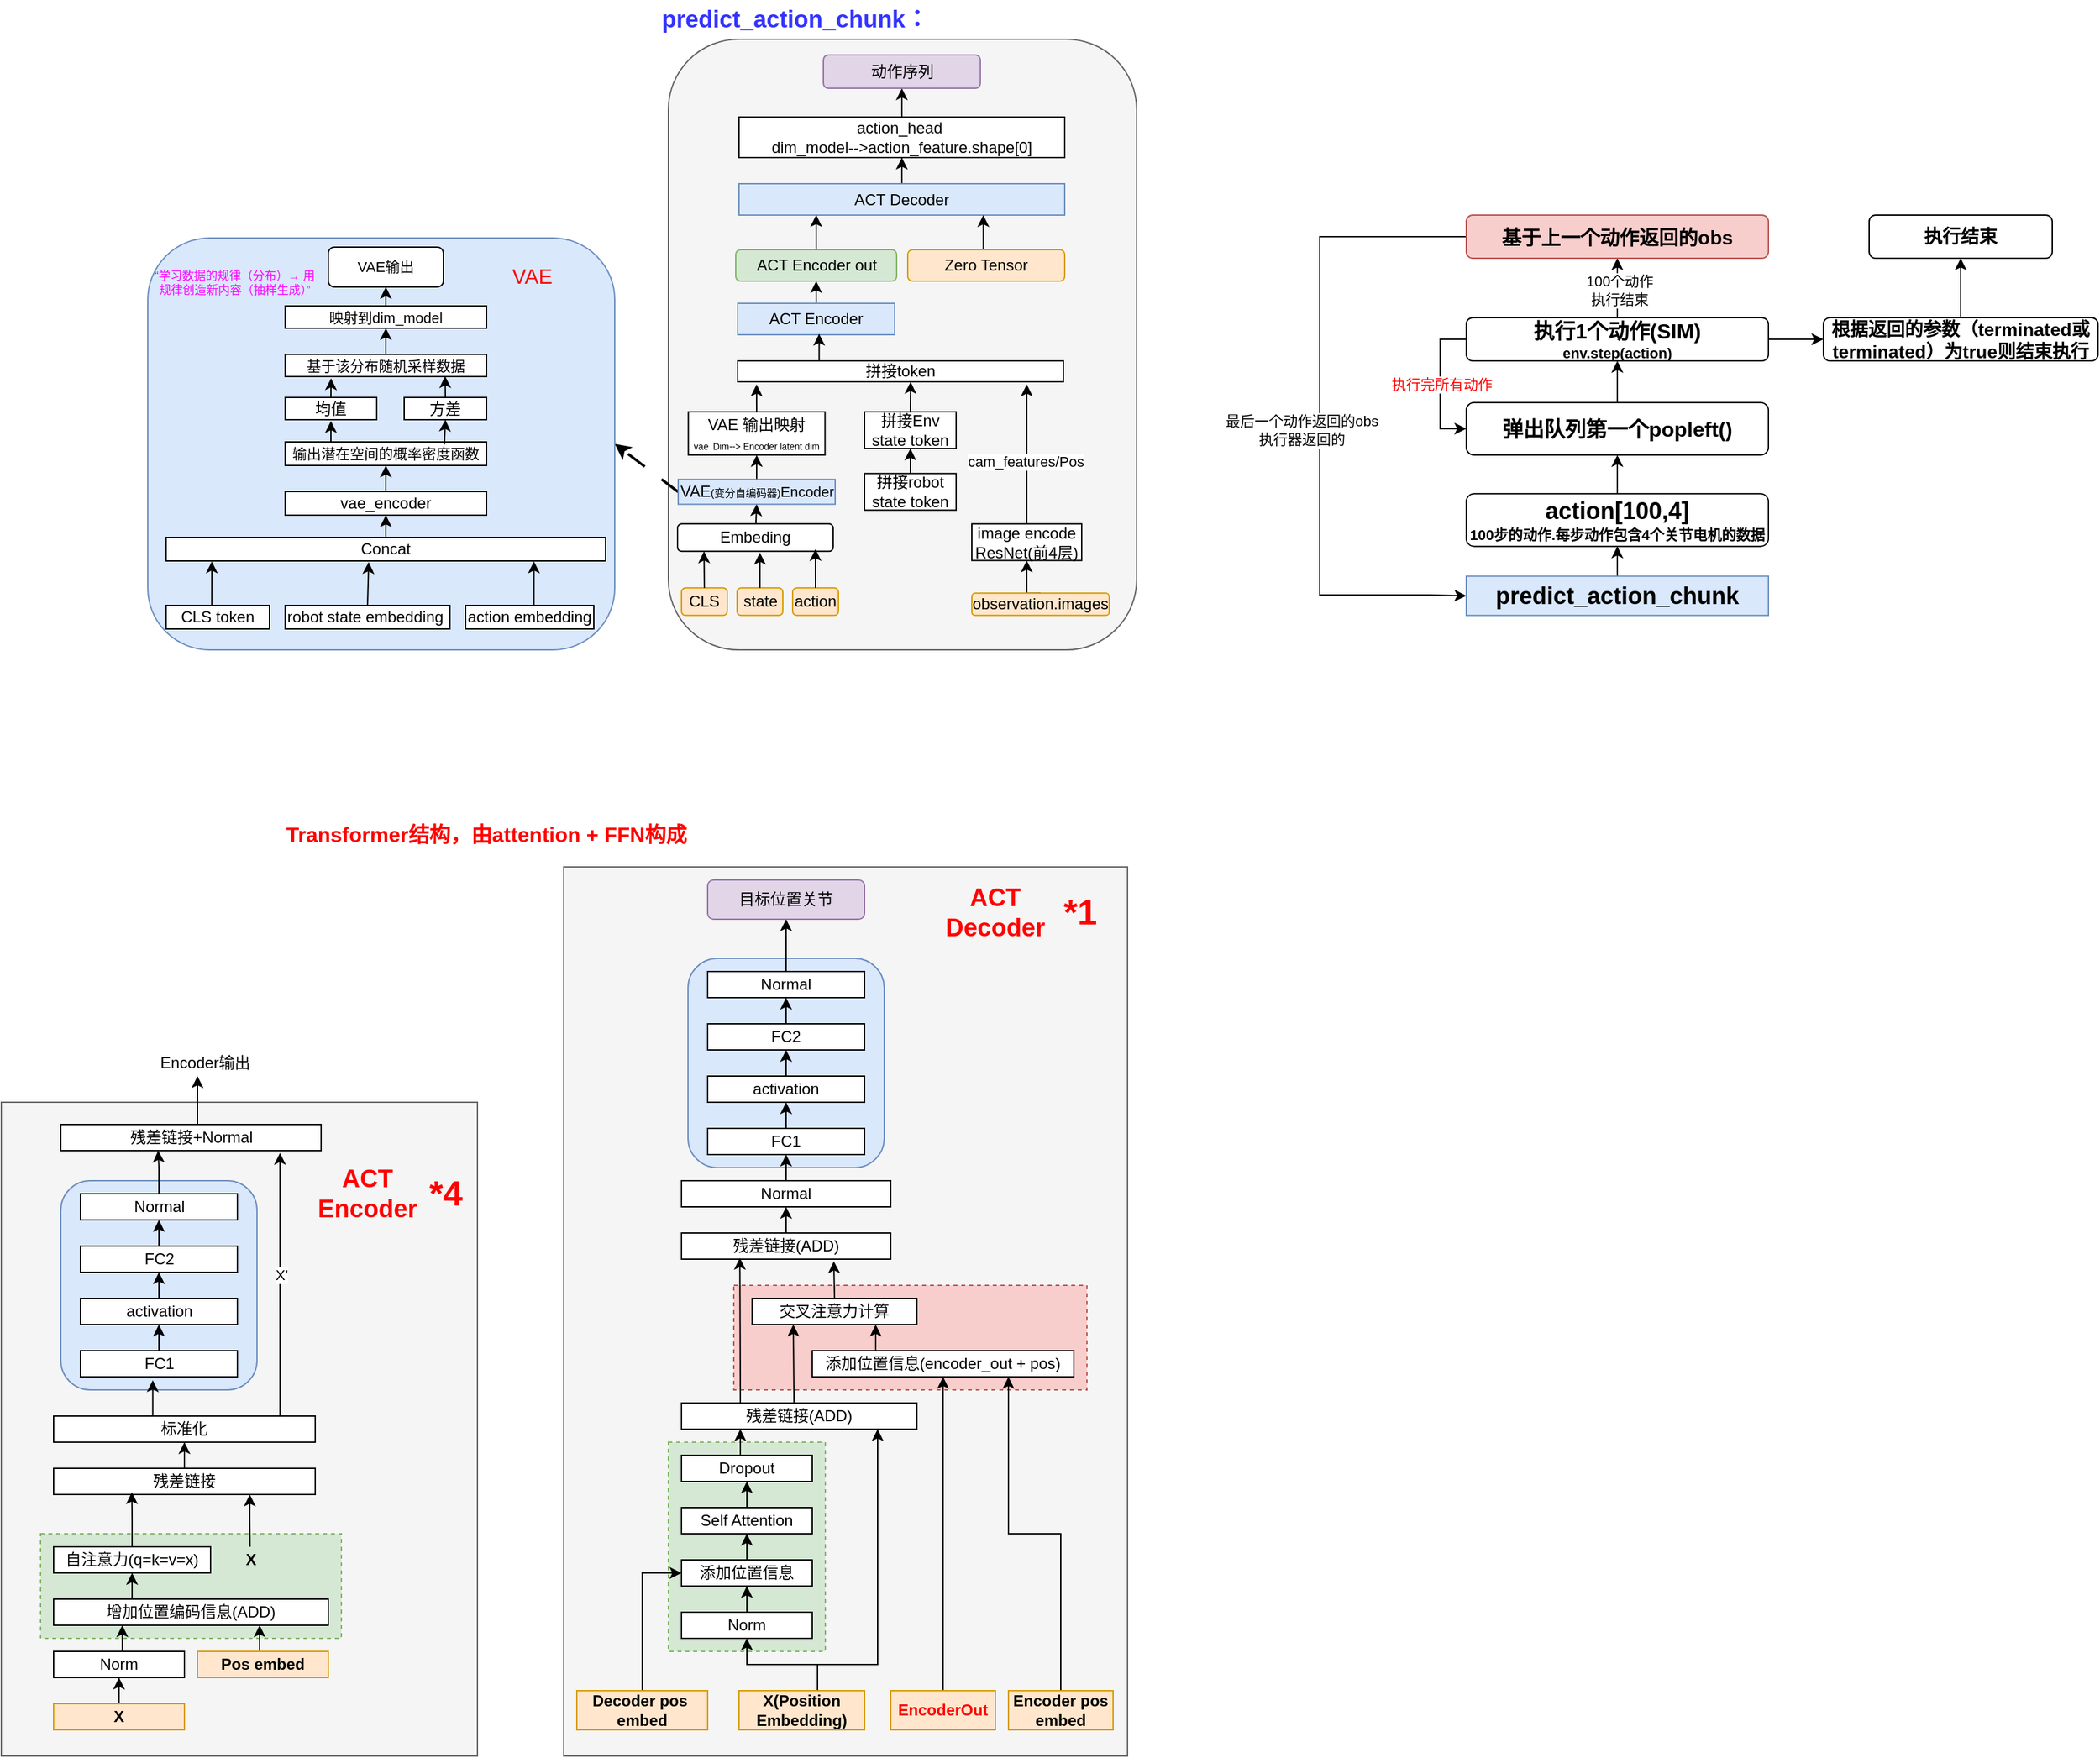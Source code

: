 <mxfile version="28.0.7">
  <diagram name="第 1 页" id="CiCFkFMjwpyb_jTsHgdo">
    <mxGraphModel dx="1129" dy="2882" grid="1" gridSize="7" guides="1" tooltips="1" connect="1" arrows="1" fold="1" page="1" pageScale="1" pageWidth="827" pageHeight="1169" math="0" shadow="0">
      <root>
        <mxCell id="0" />
        <mxCell id="1" parent="0" />
        <mxCell id="mipGeH8_65KmCLkXggT9-27" value="" style="rounded=1;whiteSpace=wrap;html=1;fillColor=#f5f5f5;strokeColor=#666666;fontColor=#333333;" vertex="1" parent="1">
          <mxGeometry x="580" y="-1713" width="358" height="467" as="geometry" />
        </mxCell>
        <mxCell id="XuMk4djl-JNo7iD4VEXT-98" value="" style="rounded=0;whiteSpace=wrap;html=1;fillColor=#f5f5f5;fontColor=#333333;strokeColor=#666666;" parent="1" vertex="1">
          <mxGeometry x="70" y="-900" width="364" height="500" as="geometry" />
        </mxCell>
        <mxCell id="XuMk4djl-JNo7iD4VEXT-99" value="" style="rounded=0;whiteSpace=wrap;html=1;dashed=1;fillColor=#d5e8d4;strokeColor=#82b366;" parent="1" vertex="1">
          <mxGeometry x="100" y="-570" width="230" height="80" as="geometry" />
        </mxCell>
        <mxCell id="XuMk4djl-JNo7iD4VEXT-64" value="" style="rounded=0;whiteSpace=wrap;html=1;fillColor=#f5f5f5;fontColor=#333333;strokeColor=#666666;" parent="1" vertex="1">
          <mxGeometry x="500" y="-1080" width="431" height="680" as="geometry" />
        </mxCell>
        <mxCell id="XuMk4djl-JNo7iD4VEXT-60" value="" style="rounded=0;whiteSpace=wrap;html=1;dashed=1;fillColor=#f8cecc;strokeColor=#b85450;" parent="1" vertex="1">
          <mxGeometry x="630" y="-760" width="270" height="80" as="geometry" />
        </mxCell>
        <mxCell id="XuMk4djl-JNo7iD4VEXT-55" value="" style="rounded=0;whiteSpace=wrap;html=1;dashed=1;fillColor=#d5e8d4;strokeColor=#82b366;" parent="1" vertex="1">
          <mxGeometry x="580" y="-640" width="120" height="160" as="geometry" />
        </mxCell>
        <mxCell id="XuMk4djl-JNo7iD4VEXT-48" value="" style="rounded=1;whiteSpace=wrap;html=1;fillColor=#dae8fc;strokeColor=#6c8ebf;" parent="1" vertex="1">
          <mxGeometry x="595" y="-1010" width="150" height="160" as="geometry" />
        </mxCell>
        <mxCell id="XuMk4djl-JNo7iD4VEXT-5" style="edgeStyle=orthogonalEdgeStyle;rounded=0;orthogonalLoop=1;jettySize=auto;html=1;exitX=0.5;exitY=0;exitDx=0;exitDy=0;entryX=0.5;entryY=1;entryDx=0;entryDy=0;" parent="1" source="XuMk4djl-JNo7iD4VEXT-1" target="XuMk4djl-JNo7iD4VEXT-2" edge="1">
          <mxGeometry relative="1" as="geometry" />
        </mxCell>
        <mxCell id="XuMk4djl-JNo7iD4VEXT-13" style="edgeStyle=orthogonalEdgeStyle;rounded=0;orthogonalLoop=1;jettySize=auto;html=1;exitX=0.5;exitY=1;exitDx=0;exitDy=0;startArrow=classic;startFill=1;endArrow=none;endFill=0;entryX=0.5;entryY=0;entryDx=0;entryDy=0;" parent="1" source="XuMk4djl-JNo7iD4VEXT-1" target="XuMk4djl-JNo7iD4VEXT-14" edge="1">
          <mxGeometry relative="1" as="geometry">
            <mxPoint x="640" y="-450" as="targetPoint" />
            <Array as="points">
              <mxPoint x="640" y="-470" />
              <mxPoint x="694" y="-470" />
            </Array>
          </mxGeometry>
        </mxCell>
        <mxCell id="XuMk4djl-JNo7iD4VEXT-1" value="Norm" style="rounded=0;whiteSpace=wrap;html=1;" parent="1" vertex="1">
          <mxGeometry x="590" y="-510" width="100" height="20" as="geometry" />
        </mxCell>
        <mxCell id="XuMk4djl-JNo7iD4VEXT-4" value="" style="edgeStyle=orthogonalEdgeStyle;rounded=0;orthogonalLoop=1;jettySize=auto;html=1;" parent="1" source="XuMk4djl-JNo7iD4VEXT-2" target="XuMk4djl-JNo7iD4VEXT-3" edge="1">
          <mxGeometry relative="1" as="geometry" />
        </mxCell>
        <mxCell id="XuMk4djl-JNo7iD4VEXT-2" value="添加位置信息" style="rounded=0;whiteSpace=wrap;html=1;" parent="1" vertex="1">
          <mxGeometry x="590" y="-550" width="100" height="20" as="geometry" />
        </mxCell>
        <mxCell id="XuMk4djl-JNo7iD4VEXT-9" style="edgeStyle=orthogonalEdgeStyle;rounded=0;orthogonalLoop=1;jettySize=auto;html=1;exitX=0.5;exitY=0;exitDx=0;exitDy=0;entryX=0.5;entryY=1;entryDx=0;entryDy=0;" parent="1" source="XuMk4djl-JNo7iD4VEXT-3" target="XuMk4djl-JNo7iD4VEXT-6" edge="1">
          <mxGeometry relative="1" as="geometry" />
        </mxCell>
        <mxCell id="XuMk4djl-JNo7iD4VEXT-3" value="Self Attention" style="rounded=0;whiteSpace=wrap;html=1;" parent="1" vertex="1">
          <mxGeometry x="590" y="-590" width="100" height="20" as="geometry" />
        </mxCell>
        <mxCell id="XuMk4djl-JNo7iD4VEXT-12" style="edgeStyle=orthogonalEdgeStyle;rounded=0;orthogonalLoop=1;jettySize=auto;html=1;exitX=0.5;exitY=0;exitDx=0;exitDy=0;entryX=0.25;entryY=1;entryDx=0;entryDy=0;" parent="1" source="XuMk4djl-JNo7iD4VEXT-6" target="XuMk4djl-JNo7iD4VEXT-10" edge="1">
          <mxGeometry relative="1" as="geometry" />
        </mxCell>
        <mxCell id="XuMk4djl-JNo7iD4VEXT-6" value="Dropout" style="rounded=0;whiteSpace=wrap;html=1;" parent="1" vertex="1">
          <mxGeometry x="590" y="-630" width="100" height="20" as="geometry" />
        </mxCell>
        <mxCell id="XuMk4djl-JNo7iD4VEXT-10" value="残差链接(ADD)" style="rounded=0;whiteSpace=wrap;html=1;" parent="1" vertex="1">
          <mxGeometry x="590" y="-670" width="180" height="20" as="geometry" />
        </mxCell>
        <mxCell id="XuMk4djl-JNo7iD4VEXT-15" style="edgeStyle=orthogonalEdgeStyle;rounded=0;orthogonalLoop=1;jettySize=auto;html=1;exitX=0.5;exitY=0;exitDx=0;exitDy=0;" parent="1" source="XuMk4djl-JNo7iD4VEXT-14" edge="1">
          <mxGeometry relative="1" as="geometry">
            <mxPoint x="740" y="-650" as="targetPoint" />
            <Array as="points">
              <mxPoint x="694" y="-470" />
              <mxPoint x="740" y="-470" />
            </Array>
          </mxGeometry>
        </mxCell>
        <mxCell id="XuMk4djl-JNo7iD4VEXT-14" value="X(Position Embedding)" style="rounded=0;whiteSpace=wrap;html=1;fillColor=#ffe6cc;strokeColor=#d79b00;fontStyle=1" parent="1" vertex="1">
          <mxGeometry x="634" y="-450" width="96" height="30" as="geometry" />
        </mxCell>
        <mxCell id="XuMk4djl-JNo7iD4VEXT-16" value="交叉注意力计算" style="rounded=0;whiteSpace=wrap;html=1;" parent="1" vertex="1">
          <mxGeometry x="644" y="-750" width="126" height="20" as="geometry" />
        </mxCell>
        <mxCell id="XuMk4djl-JNo7iD4VEXT-56" style="edgeStyle=orthogonalEdgeStyle;rounded=0;orthogonalLoop=1;jettySize=auto;html=1;exitX=0.25;exitY=0;exitDx=0;exitDy=0;entryX=0.75;entryY=1;entryDx=0;entryDy=0;" parent="1" source="XuMk4djl-JNo7iD4VEXT-21" target="XuMk4djl-JNo7iD4VEXT-16" edge="1">
          <mxGeometry relative="1" as="geometry" />
        </mxCell>
        <mxCell id="XuMk4djl-JNo7iD4VEXT-21" value="添加位置信息(encoder_out + pos)" style="rounded=0;whiteSpace=wrap;html=1;" parent="1" vertex="1">
          <mxGeometry x="690" y="-710" width="200" height="20" as="geometry" />
        </mxCell>
        <mxCell id="XuMk4djl-JNo7iD4VEXT-36" value="" style="edgeStyle=none;rounded=0;orthogonalLoop=1;jettySize=auto;html=1;" parent="1" source="XuMk4djl-JNo7iD4VEXT-23" target="XuMk4djl-JNo7iD4VEXT-35" edge="1">
          <mxGeometry relative="1" as="geometry" />
        </mxCell>
        <mxCell id="XuMk4djl-JNo7iD4VEXT-23" value="残差链接(ADD)" style="rounded=0;whiteSpace=wrap;html=1;" parent="1" vertex="1">
          <mxGeometry x="590" y="-800" width="160" height="20" as="geometry" />
        </mxCell>
        <mxCell id="XuMk4djl-JNo7iD4VEXT-26" style="edgeStyle=none;rounded=0;orthogonalLoop=1;jettySize=auto;html=1;exitX=0.478;exitY=-0.028;exitDx=0;exitDy=0;entryX=0.25;entryY=1;entryDx=0;entryDy=0;exitPerimeter=0;" parent="1" source="XuMk4djl-JNo7iD4VEXT-10" target="XuMk4djl-JNo7iD4VEXT-16" edge="1">
          <mxGeometry relative="1" as="geometry" />
        </mxCell>
        <mxCell id="XuMk4djl-JNo7iD4VEXT-28" style="edgeStyle=none;rounded=0;orthogonalLoop=1;jettySize=auto;html=1;exitX=0.25;exitY=0;exitDx=0;exitDy=0;entryX=0.279;entryY=0.95;entryDx=0;entryDy=0;entryPerimeter=0;" parent="1" source="XuMk4djl-JNo7iD4VEXT-10" target="XuMk4djl-JNo7iD4VEXT-23" edge="1">
          <mxGeometry relative="1" as="geometry" />
        </mxCell>
        <mxCell id="XuMk4djl-JNo7iD4VEXT-29" style="edgeStyle=none;rounded=0;orthogonalLoop=1;jettySize=auto;html=1;exitX=0.5;exitY=0;exitDx=0;exitDy=0;entryX=0.728;entryY=1.08;entryDx=0;entryDy=0;entryPerimeter=0;" parent="1" source="XuMk4djl-JNo7iD4VEXT-16" target="XuMk4djl-JNo7iD4VEXT-23" edge="1">
          <mxGeometry relative="1" as="geometry" />
        </mxCell>
        <mxCell id="XuMk4djl-JNo7iD4VEXT-38" value="" style="edgeStyle=none;rounded=0;orthogonalLoop=1;jettySize=auto;html=1;" parent="1" source="XuMk4djl-JNo7iD4VEXT-35" target="XuMk4djl-JNo7iD4VEXT-37" edge="1">
          <mxGeometry relative="1" as="geometry" />
        </mxCell>
        <mxCell id="XuMk4djl-JNo7iD4VEXT-35" value="Normal" style="rounded=0;whiteSpace=wrap;html=1;" parent="1" vertex="1">
          <mxGeometry x="590" y="-840" width="160" height="20" as="geometry" />
        </mxCell>
        <mxCell id="XuMk4djl-JNo7iD4VEXT-40" value="" style="edgeStyle=none;rounded=0;orthogonalLoop=1;jettySize=auto;html=1;" parent="1" source="XuMk4djl-JNo7iD4VEXT-37" target="XuMk4djl-JNo7iD4VEXT-39" edge="1">
          <mxGeometry relative="1" as="geometry" />
        </mxCell>
        <mxCell id="XuMk4djl-JNo7iD4VEXT-37" value="FC1" style="whiteSpace=wrap;html=1;rounded=0;" parent="1" vertex="1">
          <mxGeometry x="610" y="-880" width="120" height="20" as="geometry" />
        </mxCell>
        <mxCell id="XuMk4djl-JNo7iD4VEXT-42" value="" style="edgeStyle=none;rounded=0;orthogonalLoop=1;jettySize=auto;html=1;" parent="1" source="XuMk4djl-JNo7iD4VEXT-39" target="XuMk4djl-JNo7iD4VEXT-41" edge="1">
          <mxGeometry relative="1" as="geometry" />
        </mxCell>
        <mxCell id="XuMk4djl-JNo7iD4VEXT-39" value="activation" style="whiteSpace=wrap;html=1;rounded=0;" parent="1" vertex="1">
          <mxGeometry x="610" y="-920" width="120" height="20" as="geometry" />
        </mxCell>
        <mxCell id="XuMk4djl-JNo7iD4VEXT-45" value="" style="edgeStyle=none;rounded=0;orthogonalLoop=1;jettySize=auto;html=1;" parent="1" source="XuMk4djl-JNo7iD4VEXT-41" target="XuMk4djl-JNo7iD4VEXT-44" edge="1">
          <mxGeometry relative="1" as="geometry" />
        </mxCell>
        <mxCell id="XuMk4djl-JNo7iD4VEXT-41" value="FC2" style="whiteSpace=wrap;html=1;rounded=0;" parent="1" vertex="1">
          <mxGeometry x="610" y="-960" width="120" height="20" as="geometry" />
        </mxCell>
        <mxCell id="XuMk4djl-JNo7iD4VEXT-47" value="" style="edgeStyle=none;rounded=0;orthogonalLoop=1;jettySize=auto;html=1;entryX=0.5;entryY=1;entryDx=0;entryDy=0;" parent="1" source="XuMk4djl-JNo7iD4VEXT-44" target="XuMk4djl-JNo7iD4VEXT-61" edge="1">
          <mxGeometry relative="1" as="geometry">
            <mxPoint x="670" y="-1030" as="targetPoint" />
          </mxGeometry>
        </mxCell>
        <mxCell id="XuMk4djl-JNo7iD4VEXT-44" value="Normal" style="whiteSpace=wrap;html=1;rounded=0;" parent="1" vertex="1">
          <mxGeometry x="610" y="-1000" width="120" height="20" as="geometry" />
        </mxCell>
        <mxCell id="XuMk4djl-JNo7iD4VEXT-51" style="edgeStyle=orthogonalEdgeStyle;rounded=0;orthogonalLoop=1;jettySize=auto;html=1;exitX=0.5;exitY=0;exitDx=0;exitDy=0;entryX=0;entryY=0.5;entryDx=0;entryDy=0;" parent="1" source="XuMk4djl-JNo7iD4VEXT-49" target="XuMk4djl-JNo7iD4VEXT-2" edge="1">
          <mxGeometry relative="1" as="geometry" />
        </mxCell>
        <mxCell id="XuMk4djl-JNo7iD4VEXT-49" value="Decoder pos&amp;nbsp;&lt;div&gt;embed&lt;/div&gt;" style="rounded=0;whiteSpace=wrap;html=1;fillColor=#ffe6cc;strokeColor=#d79b00;fontStyle=1" parent="1" vertex="1">
          <mxGeometry x="510" y="-450" width="100" height="30" as="geometry" />
        </mxCell>
        <mxCell id="XuMk4djl-JNo7iD4VEXT-58" style="edgeStyle=orthogonalEdgeStyle;rounded=0;orthogonalLoop=1;jettySize=auto;html=1;exitX=0.5;exitY=0;exitDx=0;exitDy=0;entryX=0.5;entryY=1;entryDx=0;entryDy=0;" parent="1" source="XuMk4djl-JNo7iD4VEXT-53" target="XuMk4djl-JNo7iD4VEXT-21" edge="1">
          <mxGeometry relative="1" as="geometry" />
        </mxCell>
        <mxCell id="XuMk4djl-JNo7iD4VEXT-53" value="EncoderOut" style="rounded=0;whiteSpace=wrap;html=1;fillColor=#ffe6cc;strokeColor=#d79b00;fontStyle=1;fontColor=#FF0000;" parent="1" vertex="1">
          <mxGeometry x="750" y="-450" width="80" height="30" as="geometry" />
        </mxCell>
        <mxCell id="XuMk4djl-JNo7iD4VEXT-59" style="edgeStyle=orthogonalEdgeStyle;rounded=0;orthogonalLoop=1;jettySize=auto;html=1;exitX=0.5;exitY=0;exitDx=0;exitDy=0;entryX=0.75;entryY=1;entryDx=0;entryDy=0;" parent="1" source="XuMk4djl-JNo7iD4VEXT-57" target="XuMk4djl-JNo7iD4VEXT-21" edge="1">
          <mxGeometry relative="1" as="geometry" />
        </mxCell>
        <mxCell id="XuMk4djl-JNo7iD4VEXT-57" value="Encoder pos embed" style="rounded=0;whiteSpace=wrap;html=1;fillColor=#ffe6cc;strokeColor=#d79b00;fontStyle=1" parent="1" vertex="1">
          <mxGeometry x="840" y="-450" width="80" height="30" as="geometry" />
        </mxCell>
        <mxCell id="XuMk4djl-JNo7iD4VEXT-61" value="目标位置关节" style="rounded=1;whiteSpace=wrap;html=1;fillColor=#e1d5e7;strokeColor=#9673a6;" parent="1" vertex="1">
          <mxGeometry x="610" y="-1070" width="120" height="30" as="geometry" />
        </mxCell>
        <mxCell id="XuMk4djl-JNo7iD4VEXT-62" value="&lt;div&gt;&lt;span&gt;ACT&lt;/span&gt;&lt;br&gt;&lt;/div&gt;Decoder" style="text;strokeColor=none;align=center;fillColor=none;html=1;verticalAlign=middle;whiteSpace=wrap;rounded=0;fontSize=19;fontColor=#FF0000;fontStyle=1" parent="1" vertex="1">
          <mxGeometry x="770" y="-1060" width="120" height="30" as="geometry" />
        </mxCell>
        <mxCell id="XuMk4djl-JNo7iD4VEXT-67" value="" style="edgeStyle=orthogonalEdgeStyle;rounded=0;orthogonalLoop=1;jettySize=auto;html=1;" parent="1" source="XuMk4djl-JNo7iD4VEXT-65" target="XuMk4djl-JNo7iD4VEXT-66" edge="1">
          <mxGeometry relative="1" as="geometry" />
        </mxCell>
        <mxCell id="XuMk4djl-JNo7iD4VEXT-65" value="X" style="rounded=0;whiteSpace=wrap;html=1;fontStyle=1;fillColor=#ffe6cc;strokeColor=#d79b00;" parent="1" vertex="1">
          <mxGeometry x="110" y="-440" width="100" height="20" as="geometry" />
        </mxCell>
        <mxCell id="XuMk4djl-JNo7iD4VEXT-70" style="edgeStyle=orthogonalEdgeStyle;rounded=0;orthogonalLoop=1;jettySize=auto;html=1;exitX=0.5;exitY=0;exitDx=0;exitDy=0;entryX=0.25;entryY=1;entryDx=0;entryDy=0;" parent="1" source="XuMk4djl-JNo7iD4VEXT-66" target="XuMk4djl-JNo7iD4VEXT-68" edge="1">
          <mxGeometry relative="1" as="geometry" />
        </mxCell>
        <mxCell id="XuMk4djl-JNo7iD4VEXT-66" value="Norm" style="rounded=0;whiteSpace=wrap;html=1;" parent="1" vertex="1">
          <mxGeometry x="110" y="-480" width="100" height="20" as="geometry" />
        </mxCell>
        <mxCell id="XuMk4djl-JNo7iD4VEXT-74" style="edgeStyle=orthogonalEdgeStyle;rounded=0;orthogonalLoop=1;jettySize=auto;html=1;exitX=0.25;exitY=0;exitDx=0;exitDy=0;entryX=0.5;entryY=1;entryDx=0;entryDy=0;" parent="1" source="XuMk4djl-JNo7iD4VEXT-68" target="XuMk4djl-JNo7iD4VEXT-73" edge="1">
          <mxGeometry relative="1" as="geometry" />
        </mxCell>
        <mxCell id="XuMk4djl-JNo7iD4VEXT-68" value="增加位置编码信息(ADD)" style="rounded=0;whiteSpace=wrap;html=1;" parent="1" vertex="1">
          <mxGeometry x="110" y="-520" width="210" height="20" as="geometry" />
        </mxCell>
        <mxCell id="XuMk4djl-JNo7iD4VEXT-72" style="edgeStyle=orthogonalEdgeStyle;rounded=0;orthogonalLoop=1;jettySize=auto;html=1;exitX=0.5;exitY=0;exitDx=0;exitDy=0;entryX=0.75;entryY=1;entryDx=0;entryDy=0;" parent="1" source="XuMk4djl-JNo7iD4VEXT-71" target="XuMk4djl-JNo7iD4VEXT-68" edge="1">
          <mxGeometry relative="1" as="geometry" />
        </mxCell>
        <mxCell id="XuMk4djl-JNo7iD4VEXT-71" value="Pos embed" style="rounded=0;whiteSpace=wrap;html=1;fontStyle=1;fillColor=#ffe6cc;strokeColor=#d79b00;" parent="1" vertex="1">
          <mxGeometry x="220" y="-480" width="100" height="20" as="geometry" />
        </mxCell>
        <mxCell id="XuMk4djl-JNo7iD4VEXT-73" value="自注意力(q=k=v=x)" style="rounded=0;whiteSpace=wrap;html=1;" parent="1" vertex="1">
          <mxGeometry x="110" y="-560" width="120" height="20" as="geometry" />
        </mxCell>
        <mxCell id="XuMk4djl-JNo7iD4VEXT-78" style="edgeStyle=orthogonalEdgeStyle;rounded=0;orthogonalLoop=1;jettySize=auto;html=1;exitX=0.75;exitY=1;exitDx=0;exitDy=0;startArrow=classic;startFill=1;endArrow=none;endFill=0;" parent="1" source="XuMk4djl-JNo7iD4VEXT-75" edge="1">
          <mxGeometry relative="1" as="geometry">
            <mxPoint x="260.143" y="-560" as="targetPoint" />
          </mxGeometry>
        </mxCell>
        <mxCell id="XuMk4djl-JNo7iD4VEXT-82" value="" style="edgeStyle=orthogonalEdgeStyle;rounded=0;orthogonalLoop=1;jettySize=auto;html=1;" parent="1" source="XuMk4djl-JNo7iD4VEXT-75" target="XuMk4djl-JNo7iD4VEXT-81" edge="1">
          <mxGeometry relative="1" as="geometry" />
        </mxCell>
        <mxCell id="XuMk4djl-JNo7iD4VEXT-75" value="残差链接" style="rounded=0;whiteSpace=wrap;html=1;" parent="1" vertex="1">
          <mxGeometry x="110" y="-620" width="200" height="20" as="geometry" />
        </mxCell>
        <mxCell id="XuMk4djl-JNo7iD4VEXT-77" style="edgeStyle=orthogonalEdgeStyle;rounded=0;orthogonalLoop=1;jettySize=auto;html=1;exitX=0.5;exitY=0;exitDx=0;exitDy=0;entryX=0.299;entryY=0.914;entryDx=0;entryDy=0;entryPerimeter=0;" parent="1" source="XuMk4djl-JNo7iD4VEXT-73" target="XuMk4djl-JNo7iD4VEXT-75" edge="1">
          <mxGeometry relative="1" as="geometry" />
        </mxCell>
        <mxCell id="XuMk4djl-JNo7iD4VEXT-79" value="X" style="text;strokeColor=none;align=center;fillColor=none;html=1;verticalAlign=middle;whiteSpace=wrap;rounded=0;fontStyle=1" parent="1" vertex="1">
          <mxGeometry x="246" y="-565" width="30" height="30" as="geometry" />
        </mxCell>
        <mxCell id="XuMk4djl-JNo7iD4VEXT-81" value="标准化" style="rounded=0;whiteSpace=wrap;html=1;" parent="1" vertex="1">
          <mxGeometry x="110" y="-660" width="200" height="20" as="geometry" />
        </mxCell>
        <mxCell id="XuMk4djl-JNo7iD4VEXT-83" value="" style="rounded=1;whiteSpace=wrap;html=1;fillColor=#dae8fc;strokeColor=#6c8ebf;" parent="1" vertex="1">
          <mxGeometry x="115.5" y="-840" width="150" height="160" as="geometry" />
        </mxCell>
        <mxCell id="XuMk4djl-JNo7iD4VEXT-89" style="edgeStyle=orthogonalEdgeStyle;rounded=0;orthogonalLoop=1;jettySize=auto;html=1;exitX=0.5;exitY=0;exitDx=0;exitDy=0;entryX=0.5;entryY=1;entryDx=0;entryDy=0;" parent="1" source="XuMk4djl-JNo7iD4VEXT-84" target="XuMk4djl-JNo7iD4VEXT-85" edge="1">
          <mxGeometry relative="1" as="geometry" />
        </mxCell>
        <mxCell id="XuMk4djl-JNo7iD4VEXT-84" value="FC1" style="whiteSpace=wrap;html=1;rounded=0;" parent="1" vertex="1">
          <mxGeometry x="130.5" y="-710" width="120" height="20" as="geometry" />
        </mxCell>
        <mxCell id="XuMk4djl-JNo7iD4VEXT-90" style="edgeStyle=orthogonalEdgeStyle;rounded=0;orthogonalLoop=1;jettySize=auto;html=1;exitX=0.5;exitY=0;exitDx=0;exitDy=0;entryX=0.5;entryY=1;entryDx=0;entryDy=0;" parent="1" source="XuMk4djl-JNo7iD4VEXT-85" target="XuMk4djl-JNo7iD4VEXT-86" edge="1">
          <mxGeometry relative="1" as="geometry" />
        </mxCell>
        <mxCell id="XuMk4djl-JNo7iD4VEXT-85" value="activation" style="whiteSpace=wrap;html=1;rounded=0;" parent="1" vertex="1">
          <mxGeometry x="130.5" y="-750" width="120" height="20" as="geometry" />
        </mxCell>
        <mxCell id="XuMk4djl-JNo7iD4VEXT-91" style="edgeStyle=orthogonalEdgeStyle;rounded=0;orthogonalLoop=1;jettySize=auto;html=1;exitX=0.5;exitY=0;exitDx=0;exitDy=0;entryX=0.5;entryY=1;entryDx=0;entryDy=0;" parent="1" source="XuMk4djl-JNo7iD4VEXT-86" target="XuMk4djl-JNo7iD4VEXT-87" edge="1">
          <mxGeometry relative="1" as="geometry" />
        </mxCell>
        <mxCell id="XuMk4djl-JNo7iD4VEXT-86" value="FC2" style="whiteSpace=wrap;html=1;rounded=0;" parent="1" vertex="1">
          <mxGeometry x="130.5" y="-790" width="120" height="20" as="geometry" />
        </mxCell>
        <mxCell id="XuMk4djl-JNo7iD4VEXT-93" value="" style="edgeStyle=orthogonalEdgeStyle;rounded=0;orthogonalLoop=1;jettySize=auto;html=1;entryX=0.374;entryY=1;entryDx=0;entryDy=0;entryPerimeter=0;" parent="1" source="XuMk4djl-JNo7iD4VEXT-87" target="XuMk4djl-JNo7iD4VEXT-92" edge="1">
          <mxGeometry relative="1" as="geometry" />
        </mxCell>
        <mxCell id="XuMk4djl-JNo7iD4VEXT-87" value="Normal" style="whiteSpace=wrap;html=1;rounded=0;" parent="1" vertex="1">
          <mxGeometry x="130.5" y="-830" width="120" height="20" as="geometry" />
        </mxCell>
        <mxCell id="XuMk4djl-JNo7iD4VEXT-88" style="edgeStyle=orthogonalEdgeStyle;rounded=0;orthogonalLoop=1;jettySize=auto;html=1;exitX=0.5;exitY=0;exitDx=0;exitDy=0;entryX=0.461;entryY=1.129;entryDx=0;entryDy=0;entryPerimeter=0;" parent="1" source="XuMk4djl-JNo7iD4VEXT-81" target="XuMk4djl-JNo7iD4VEXT-84" edge="1">
          <mxGeometry relative="1" as="geometry" />
        </mxCell>
        <mxCell id="XuMk4djl-JNo7iD4VEXT-97" style="edgeStyle=orthogonalEdgeStyle;rounded=0;orthogonalLoop=1;jettySize=auto;html=1;exitX=0.5;exitY=0;exitDx=0;exitDy=0;" parent="1" source="XuMk4djl-JNo7iD4VEXT-92" edge="1">
          <mxGeometry relative="1" as="geometry">
            <mxPoint x="220" y="-920" as="targetPoint" />
          </mxGeometry>
        </mxCell>
        <mxCell id="XuMk4djl-JNo7iD4VEXT-92" value="残差链接+Normal" style="whiteSpace=wrap;html=1;rounded=0;" parent="1" vertex="1">
          <mxGeometry x="115.5" y="-883" width="199" height="20" as="geometry" />
        </mxCell>
        <mxCell id="XuMk4djl-JNo7iD4VEXT-95" style="edgeStyle=orthogonalEdgeStyle;rounded=0;orthogonalLoop=1;jettySize=auto;html=1;exitX=0.75;exitY=0;exitDx=0;exitDy=0;entryX=0.842;entryY=1.086;entryDx=0;entryDy=0;entryPerimeter=0;" parent="1" source="XuMk4djl-JNo7iD4VEXT-81" target="XuMk4djl-JNo7iD4VEXT-92" edge="1">
          <mxGeometry relative="1" as="geometry">
            <Array as="points">
              <mxPoint x="283" y="-660" />
            </Array>
          </mxGeometry>
        </mxCell>
        <mxCell id="XuMk4djl-JNo7iD4VEXT-96" value="X&#39;" style="edgeLabel;html=1;align=center;verticalAlign=middle;resizable=0;points=[];" parent="XuMk4djl-JNo7iD4VEXT-95" vertex="1" connectable="0">
          <mxGeometry x="0.172" y="-1" relative="1" as="geometry">
            <mxPoint as="offset" />
          </mxGeometry>
        </mxCell>
        <mxCell id="XuMk4djl-JNo7iD4VEXT-100" value="&lt;div&gt;ACT&lt;/div&gt;Encoder" style="text;strokeColor=none;align=center;fillColor=none;html=1;verticalAlign=middle;whiteSpace=wrap;rounded=0;fontSize=19;fontColor=#FF0000;fontStyle=1" parent="1" vertex="1">
          <mxGeometry x="290" y="-870" width="120" height="80" as="geometry" />
        </mxCell>
        <mxCell id="XuMk4djl-JNo7iD4VEXT-101" value="*1&lt;div&gt;&lt;/div&gt;" style="text;strokeColor=none;align=center;fillColor=none;html=1;verticalAlign=middle;whiteSpace=wrap;rounded=0;fontSize=27;fontColor=#FF0000;fontStyle=1" parent="1" vertex="1">
          <mxGeometry x="870" y="-1060" width="50" height="30" as="geometry" />
        </mxCell>
        <mxCell id="ZfDDtEBH70Nq2tr8qSS0-1" value="*4&lt;div&gt;&lt;/div&gt;" style="text;strokeColor=none;align=center;fillColor=none;html=1;verticalAlign=middle;whiteSpace=wrap;rounded=0;fontSize=27;fontColor=#FF0000;fontStyle=1" parent="1" vertex="1">
          <mxGeometry x="385" y="-845" width="50" height="30" as="geometry" />
        </mxCell>
        <mxCell id="jW0QpqTyH7ULx-NOKeH0-1" value="Encoder输出" style="text;strokeColor=none;align=center;fillColor=none;html=1;verticalAlign=middle;whiteSpace=wrap;rounded=0;" parent="1" vertex="1">
          <mxGeometry x="186" y="-937.5" width="79.5" height="15" as="geometry" />
        </mxCell>
        <mxCell id="mipGeH8_65KmCLkXggT9-6" style="edgeStyle=none;rounded=0;orthogonalLoop=1;jettySize=auto;html=1;exitX=0;exitY=0.5;exitDx=0;exitDy=0;entryX=1;entryY=0.5;entryDx=0;entryDy=0;dashed=1;dashPattern=8 8;strokeWidth=2;" edge="1" parent="1" source="jW0QpqTyH7ULx-NOKeH0-2" target="jW0QpqTyH7ULx-NOKeH0-71">
          <mxGeometry relative="1" as="geometry" />
        </mxCell>
        <mxCell id="mipGeH8_65KmCLkXggT9-23" style="edgeStyle=none;rounded=0;orthogonalLoop=1;jettySize=auto;html=1;exitX=0.5;exitY=0;exitDx=0;exitDy=0;entryX=0.5;entryY=1;entryDx=0;entryDy=0;" edge="1" parent="1" source="jW0QpqTyH7ULx-NOKeH0-2" target="jW0QpqTyH7ULx-NOKeH0-3">
          <mxGeometry relative="1" as="geometry" />
        </mxCell>
        <mxCell id="jW0QpqTyH7ULx-NOKeH0-2" value="VAE&lt;font style=&quot;font-size: 8px;&quot;&gt;(变分自编码器)&lt;/font&gt;&lt;font style=&quot;font-size: 11px;&quot;&gt;Encoder&lt;/font&gt;" style="rounded=0;whiteSpace=wrap;html=1;fillColor=#dae8fc;strokeColor=#6c8ebf;" parent="1" vertex="1">
          <mxGeometry x="587.5" y="-1376.33" width="120" height="19" as="geometry" />
        </mxCell>
        <mxCell id="jW0QpqTyH7ULx-NOKeH0-3" value="VAE 输出映射&lt;br&gt;&lt;font style=&quot;font-size: 7px;&quot;&gt;vae&lt;/font&gt;&amp;nbsp;&lt;font style=&quot;font-size: 7px;&quot;&gt;Dim--&amp;gt;&amp;nbsp;&lt;span style=&quot;background-color: transparent; color: light-dark(rgb(0, 0, 0), rgb(255, 255, 255));&quot;&gt;Encoder&lt;/span&gt;&lt;/font&gt;&lt;span style=&quot;font-size: 7px; background-color: transparent; color: light-dark(rgb(0, 0, 0), rgb(255, 255, 255));&quot;&gt;&amp;nbsp;latent dim&lt;/span&gt;" style="rounded=0;whiteSpace=wrap;html=1;" parent="1" vertex="1">
          <mxGeometry x="595.25" y="-1428" width="104.5" height="33" as="geometry" />
        </mxCell>
        <mxCell id="jW0QpqTyH7ULx-NOKeH0-43" style="edgeStyle=orthogonalEdgeStyle;rounded=0;orthogonalLoop=1;jettySize=auto;html=1;exitX=0.5;exitY=0;exitDx=0;exitDy=0;entryX=0.5;entryY=1;entryDx=0;entryDy=0;" parent="1" source="jW0QpqTyH7ULx-NOKeH0-9" target="jW0QpqTyH7ULx-NOKeH0-42" edge="1">
          <mxGeometry relative="1" as="geometry" />
        </mxCell>
        <mxCell id="jW0QpqTyH7ULx-NOKeH0-9" value="observation.images" style="rounded=1;whiteSpace=wrap;html=1;fillColor=#ffe6cc;strokeColor=#d79b00;" parent="1" vertex="1">
          <mxGeometry x="812" y="-1289.33" width="105" height="17" as="geometry" />
        </mxCell>
        <mxCell id="jW0QpqTyH7ULx-NOKeH0-11" value="拼接token" style="rounded=0;whiteSpace=wrap;html=1;" parent="1" vertex="1">
          <mxGeometry x="633" y="-1467" width="249" height="16" as="geometry" />
        </mxCell>
        <mxCell id="jW0QpqTyH7ULx-NOKeH0-21" style="edgeStyle=orthogonalEdgeStyle;rounded=0;orthogonalLoop=1;jettySize=auto;html=1;exitX=0.5;exitY=0;exitDx=0;exitDy=0;entryX=0.5;entryY=1;entryDx=0;entryDy=0;" parent="1" source="jW0QpqTyH7ULx-NOKeH0-13" target="jW0QpqTyH7ULx-NOKeH0-15" edge="1">
          <mxGeometry relative="1" as="geometry" />
        </mxCell>
        <mxCell id="jW0QpqTyH7ULx-NOKeH0-13" value="ACT Encoder" style="rounded=0;whiteSpace=wrap;html=1;fillColor=#dae8fc;strokeColor=#6c8ebf;" parent="1" vertex="1">
          <mxGeometry x="633" y="-1511" width="120" height="24" as="geometry" />
        </mxCell>
        <mxCell id="jW0QpqTyH7ULx-NOKeH0-15" value="ACT Encoder out" style="rounded=1;whiteSpace=wrap;html=1;fillColor=#d5e8d4;strokeColor=#82b366;" parent="1" vertex="1">
          <mxGeometry x="631.5" y="-1552" width="123" height="24" as="geometry" />
        </mxCell>
        <mxCell id="jW0QpqTyH7ULx-NOKeH0-28" value="" style="edgeStyle=orthogonalEdgeStyle;rounded=0;orthogonalLoop=1;jettySize=auto;html=1;" parent="1" source="jW0QpqTyH7ULx-NOKeH0-22" target="jW0QpqTyH7ULx-NOKeH0-27" edge="1">
          <mxGeometry relative="1" as="geometry" />
        </mxCell>
        <mxCell id="jW0QpqTyH7ULx-NOKeH0-22" value="ACT Decoder" style="rounded=0;whiteSpace=wrap;html=1;fillColor=#dae8fc;strokeColor=#6c8ebf;" parent="1" vertex="1">
          <mxGeometry x="634" y="-1602.5" width="249" height="24" as="geometry" />
        </mxCell>
        <mxCell id="jW0QpqTyH7ULx-NOKeH0-37" style="edgeStyle=orthogonalEdgeStyle;rounded=0;orthogonalLoop=1;jettySize=auto;html=1;exitX=0.5;exitY=0;exitDx=0;exitDy=0;entryX=0.75;entryY=1;entryDx=0;entryDy=0;" parent="1" source="jW0QpqTyH7ULx-NOKeH0-24" target="jW0QpqTyH7ULx-NOKeH0-22" edge="1">
          <mxGeometry relative="1" as="geometry" />
        </mxCell>
        <mxCell id="jW0QpqTyH7ULx-NOKeH0-24" value="Zero Tensor" style="rounded=1;whiteSpace=wrap;html=1;fillColor=#ffe6cc;strokeColor=#d79b00;" parent="1" vertex="1">
          <mxGeometry x="763" y="-1552" width="120" height="24" as="geometry" />
        </mxCell>
        <mxCell id="jW0QpqTyH7ULx-NOKeH0-25" style="edgeStyle=orthogonalEdgeStyle;rounded=0;orthogonalLoop=1;jettySize=auto;html=1;exitX=0.5;exitY=0;exitDx=0;exitDy=0;entryX=0.237;entryY=0.995;entryDx=0;entryDy=0;entryPerimeter=0;" parent="1" source="jW0QpqTyH7ULx-NOKeH0-15" target="jW0QpqTyH7ULx-NOKeH0-22" edge="1">
          <mxGeometry relative="1" as="geometry" />
        </mxCell>
        <mxCell id="jW0QpqTyH7ULx-NOKeH0-30" value="" style="edgeStyle=orthogonalEdgeStyle;rounded=0;orthogonalLoop=1;jettySize=auto;html=1;" parent="1" source="jW0QpqTyH7ULx-NOKeH0-27" target="jW0QpqTyH7ULx-NOKeH0-29" edge="1">
          <mxGeometry relative="1" as="geometry" />
        </mxCell>
        <mxCell id="jW0QpqTyH7ULx-NOKeH0-27" value="action_head&amp;nbsp;&lt;br&gt;dim_model--&amp;gt;action_feature.shape[0]" style="rounded=0;whiteSpace=wrap;html=1;" parent="1" vertex="1">
          <mxGeometry x="634" y="-1653.5" width="249" height="31" as="geometry" />
        </mxCell>
        <mxCell id="jW0QpqTyH7ULx-NOKeH0-29" value="动作序列" style="whiteSpace=wrap;html=1;rounded=1;fillColor=#e1d5e7;strokeColor=#9673a6;" parent="1" vertex="1">
          <mxGeometry x="698.5" y="-1701" width="120" height="25.5" as="geometry" />
        </mxCell>
        <mxCell id="jW0QpqTyH7ULx-NOKeH0-31" value="state" style="rounded=1;whiteSpace=wrap;html=1;fillColor=#ffe6cc;strokeColor=#d79b00;" parent="1" vertex="1">
          <mxGeometry x="632.5" y="-1293.33" width="35" height="21" as="geometry" />
        </mxCell>
        <mxCell id="jW0QpqTyH7ULx-NOKeH0-32" value="action" style="rounded=1;whiteSpace=wrap;html=1;fillColor=#ffe6cc;strokeColor=#d79b00;" parent="1" vertex="1">
          <mxGeometry x="675" y="-1293.33" width="35" height="21" as="geometry" />
        </mxCell>
        <mxCell id="jW0QpqTyH7ULx-NOKeH0-33" value="CLS" style="rounded=1;whiteSpace=wrap;html=1;fillColor=#ffe6cc;strokeColor=#d79b00;" parent="1" vertex="1">
          <mxGeometry x="590" y="-1293.33" width="35" height="21" as="geometry" />
        </mxCell>
        <mxCell id="jW0QpqTyH7ULx-NOKeH0-42" value="image encode&lt;div&gt;ResNet(前4层)&lt;br&gt;&lt;/div&gt;" style="rounded=0;whiteSpace=wrap;html=1;" parent="1" vertex="1">
          <mxGeometry x="812" y="-1342.33" width="84" height="28" as="geometry" />
        </mxCell>
        <mxCell id="jW0QpqTyH7ULx-NOKeH0-44" style="edgeStyle=orthogonalEdgeStyle;rounded=0;orthogonalLoop=1;jettySize=auto;html=1;exitX=0.5;exitY=0;exitDx=0;exitDy=0;" parent="1" source="jW0QpqTyH7ULx-NOKeH0-42" edge="1">
          <mxGeometry relative="1" as="geometry">
            <mxPoint x="854" y="-1449" as="targetPoint" />
          </mxGeometry>
        </mxCell>
        <mxCell id="mipGeH8_65KmCLkXggT9-11" value="cam_features/Pos" style="edgeLabel;html=1;align=center;verticalAlign=middle;resizable=0;points=[];" vertex="1" connectable="0" parent="jW0QpqTyH7ULx-NOKeH0-44">
          <mxGeometry x="-0.109" y="1" relative="1" as="geometry">
            <mxPoint as="offset" />
          </mxGeometry>
        </mxCell>
        <mxCell id="mipGeH8_65KmCLkXggT9-1" value="" style="group" vertex="1" connectable="0" parent="1">
          <mxGeometry x="182" y="-1561" width="357" height="315" as="geometry" />
        </mxCell>
        <mxCell id="jW0QpqTyH7ULx-NOKeH0-71" value="" style="rounded=1;whiteSpace=wrap;html=1;fillColor=#dae8fc;strokeColor=#6c8ebf;" parent="mipGeH8_65KmCLkXggT9-1" vertex="1">
          <mxGeometry width="357" height="315" as="geometry" />
        </mxCell>
        <mxCell id="jW0QpqTyH7ULx-NOKeH0-45" value="CLS token" style="rounded=0;whiteSpace=wrap;html=1;" parent="mipGeH8_65KmCLkXggT9-1" vertex="1">
          <mxGeometry x="14" y="281" width="79" height="18" as="geometry" />
        </mxCell>
        <mxCell id="jW0QpqTyH7ULx-NOKeH0-46" value="robot state embedding&amp;nbsp;" style="rounded=0;whiteSpace=wrap;html=1;" parent="mipGeH8_65KmCLkXggT9-1" vertex="1">
          <mxGeometry x="105" y="281" width="126" height="18" as="geometry" />
        </mxCell>
        <mxCell id="jW0QpqTyH7ULx-NOKeH0-47" value="action embedding" style="rounded=0;whiteSpace=wrap;html=1;" parent="mipGeH8_65KmCLkXggT9-1" vertex="1">
          <mxGeometry x="243" y="281" width="98" height="18" as="geometry" />
        </mxCell>
        <mxCell id="jW0QpqTyH7ULx-NOKeH0-55" value="" style="edgeStyle=orthogonalEdgeStyle;rounded=0;orthogonalLoop=1;jettySize=auto;html=1;" parent="mipGeH8_65KmCLkXggT9-1" source="jW0QpqTyH7ULx-NOKeH0-48" target="jW0QpqTyH7ULx-NOKeH0-54" edge="1">
          <mxGeometry relative="1" as="geometry" />
        </mxCell>
        <mxCell id="jW0QpqTyH7ULx-NOKeH0-48" value="Concat" style="rounded=0;whiteSpace=wrap;html=1;" parent="mipGeH8_65KmCLkXggT9-1" vertex="1">
          <mxGeometry x="14" y="229" width="336" height="18" as="geometry" />
        </mxCell>
        <mxCell id="jW0QpqTyH7ULx-NOKeH0-51" style="edgeStyle=orthogonalEdgeStyle;rounded=0;orthogonalLoop=1;jettySize=auto;html=1;exitX=0.5;exitY=0;exitDx=0;exitDy=0;entryX=0.104;entryY=1.019;entryDx=0;entryDy=0;entryPerimeter=0;" parent="mipGeH8_65KmCLkXggT9-1" source="jW0QpqTyH7ULx-NOKeH0-45" target="jW0QpqTyH7ULx-NOKeH0-48" edge="1">
          <mxGeometry relative="1" as="geometry" />
        </mxCell>
        <mxCell id="jW0QpqTyH7ULx-NOKeH0-52" style="edgeStyle=orthogonalEdgeStyle;rounded=0;orthogonalLoop=1;jettySize=auto;html=1;exitX=0.5;exitY=0;exitDx=0;exitDy=0;entryX=0.837;entryY=1.019;entryDx=0;entryDy=0;entryPerimeter=0;" parent="mipGeH8_65KmCLkXggT9-1" source="jW0QpqTyH7ULx-NOKeH0-47" target="jW0QpqTyH7ULx-NOKeH0-48" edge="1">
          <mxGeometry relative="1" as="geometry" />
        </mxCell>
        <mxCell id="jW0QpqTyH7ULx-NOKeH0-53" style="edgeStyle=orthogonalEdgeStyle;rounded=0;orthogonalLoop=1;jettySize=auto;html=1;exitX=0.5;exitY=0;exitDx=0;exitDy=0;entryX=0.461;entryY=1.049;entryDx=0;entryDy=0;entryPerimeter=0;" parent="mipGeH8_65KmCLkXggT9-1" source="jW0QpqTyH7ULx-NOKeH0-46" target="jW0QpqTyH7ULx-NOKeH0-48" edge="1">
          <mxGeometry relative="1" as="geometry" />
        </mxCell>
        <mxCell id="jW0QpqTyH7ULx-NOKeH0-59" value="" style="edgeStyle=orthogonalEdgeStyle;rounded=0;orthogonalLoop=1;jettySize=auto;html=1;" parent="mipGeH8_65KmCLkXggT9-1" source="jW0QpqTyH7ULx-NOKeH0-54" target="jW0QpqTyH7ULx-NOKeH0-58" edge="1">
          <mxGeometry relative="1" as="geometry" />
        </mxCell>
        <mxCell id="jW0QpqTyH7ULx-NOKeH0-54" value="vae_encoder" style="rounded=0;whiteSpace=wrap;html=1;" parent="mipGeH8_65KmCLkXggT9-1" vertex="1">
          <mxGeometry x="105" y="194" width="154" height="18" as="geometry" />
        </mxCell>
        <mxCell id="jW0QpqTyH7ULx-NOKeH0-64" style="edgeStyle=orthogonalEdgeStyle;rounded=0;orthogonalLoop=1;jettySize=auto;html=1;exitX=0.25;exitY=0;exitDx=0;exitDy=0;" parent="mipGeH8_65KmCLkXggT9-1" source="jW0QpqTyH7ULx-NOKeH0-58" edge="1">
          <mxGeometry relative="1" as="geometry">
            <mxPoint x="140" y="140" as="targetPoint" />
          </mxGeometry>
        </mxCell>
        <mxCell id="jW0QpqTyH7ULx-NOKeH0-58" value="输出潜在空间的概率密度函数" style="rounded=0;whiteSpace=wrap;html=1;fontSize=11;" parent="mipGeH8_65KmCLkXggT9-1" vertex="1">
          <mxGeometry x="105" y="156" width="154" height="18" as="geometry" />
        </mxCell>
        <mxCell id="jW0QpqTyH7ULx-NOKeH0-60" value="均值" style="rounded=0;whiteSpace=wrap;html=1;" parent="mipGeH8_65KmCLkXggT9-1" vertex="1">
          <mxGeometry x="105" y="122" width="70" height="17" as="geometry" />
        </mxCell>
        <mxCell id="jW0QpqTyH7ULx-NOKeH0-61" value="方差" style="rounded=0;whiteSpace=wrap;html=1;" parent="mipGeH8_65KmCLkXggT9-1" vertex="1">
          <mxGeometry x="196" y="122" width="63" height="17" as="geometry" />
        </mxCell>
        <mxCell id="jW0QpqTyH7ULx-NOKeH0-63" style="edgeStyle=orthogonalEdgeStyle;rounded=0;orthogonalLoop=1;jettySize=auto;html=1;exitX=0.5;exitY=1;exitDx=0;exitDy=0;entryX=0.791;entryY=0.105;entryDx=0;entryDy=0;entryPerimeter=0;startArrow=classic;startFill=1;endArrow=none;endFill=0;" parent="mipGeH8_65KmCLkXggT9-1" source="jW0QpqTyH7ULx-NOKeH0-61" target="jW0QpqTyH7ULx-NOKeH0-58" edge="1">
          <mxGeometry relative="1" as="geometry" />
        </mxCell>
        <mxCell id="jW0QpqTyH7ULx-NOKeH0-70" value="" style="edgeStyle=orthogonalEdgeStyle;rounded=0;orthogonalLoop=1;jettySize=auto;html=1;" parent="mipGeH8_65KmCLkXggT9-1" source="jW0QpqTyH7ULx-NOKeH0-65" target="jW0QpqTyH7ULx-NOKeH0-69" edge="1">
          <mxGeometry relative="1" as="geometry" />
        </mxCell>
        <mxCell id="jW0QpqTyH7ULx-NOKeH0-65" value="基于该分布随机采样数据" style="rounded=0;whiteSpace=wrap;html=1;fontSize=11;" parent="mipGeH8_65KmCLkXggT9-1" vertex="1">
          <mxGeometry x="105" y="89" width="154" height="17" as="geometry" />
        </mxCell>
        <mxCell id="jW0QpqTyH7ULx-NOKeH0-67" style="edgeStyle=orthogonalEdgeStyle;rounded=0;orthogonalLoop=1;jettySize=auto;html=1;exitX=0.5;exitY=0;exitDx=0;exitDy=0;entryX=0.228;entryY=1.078;entryDx=0;entryDy=0;entryPerimeter=0;" parent="mipGeH8_65KmCLkXggT9-1" source="jW0QpqTyH7ULx-NOKeH0-60" target="jW0QpqTyH7ULx-NOKeH0-65" edge="1">
          <mxGeometry relative="1" as="geometry" />
        </mxCell>
        <mxCell id="jW0QpqTyH7ULx-NOKeH0-68" style="edgeStyle=orthogonalEdgeStyle;rounded=0;orthogonalLoop=1;jettySize=auto;html=1;exitX=0.5;exitY=0;exitDx=0;exitDy=0;entryX=0.794;entryY=0.98;entryDx=0;entryDy=0;entryPerimeter=0;" parent="mipGeH8_65KmCLkXggT9-1" source="jW0QpqTyH7ULx-NOKeH0-61" target="jW0QpqTyH7ULx-NOKeH0-65" edge="1">
          <mxGeometry relative="1" as="geometry" />
        </mxCell>
        <mxCell id="jW0QpqTyH7ULx-NOKeH0-74" value="" style="edgeStyle=orthogonalEdgeStyle;rounded=0;orthogonalLoop=1;jettySize=auto;html=1;" parent="mipGeH8_65KmCLkXggT9-1" source="jW0QpqTyH7ULx-NOKeH0-69" target="jW0QpqTyH7ULx-NOKeH0-73" edge="1">
          <mxGeometry relative="1" as="geometry" />
        </mxCell>
        <mxCell id="jW0QpqTyH7ULx-NOKeH0-69" value="映射到dim_model" style="rounded=0;whiteSpace=wrap;html=1;fontSize=11;" parent="mipGeH8_65KmCLkXggT9-1" vertex="1">
          <mxGeometry x="105" y="52" width="154" height="17" as="geometry" />
        </mxCell>
        <mxCell id="jW0QpqTyH7ULx-NOKeH0-73" value="VAE输出" style="whiteSpace=wrap;html=1;fontSize=11;rounded=1;" parent="mipGeH8_65KmCLkXggT9-1" vertex="1">
          <mxGeometry x="138" y="7" width="88" height="30.5" as="geometry" />
        </mxCell>
        <mxCell id="jW0QpqTyH7ULx-NOKeH0-75" value="VAE" style="text;strokeColor=none;align=center;fillColor=none;html=1;verticalAlign=middle;whiteSpace=wrap;rounded=0;fontColor=#FF0000;fontSize=16;" parent="mipGeH8_65KmCLkXggT9-1" vertex="1">
          <mxGeometry x="264" y="14" width="60" height="30" as="geometry" />
        </mxCell>
        <mxCell id="jW0QpqTyH7ULx-NOKeH0-77" value="“学习数据的规律（分布）→ 用规律创造新内容（抽样生成）”" style="text;strokeColor=none;align=center;fillColor=none;html=1;verticalAlign=middle;whiteSpace=wrap;rounded=0;fontSize=9;fontColor=#FF00FF;" parent="mipGeH8_65KmCLkXggT9-1" vertex="1">
          <mxGeometry y="19" width="133" height="30" as="geometry" />
        </mxCell>
        <mxCell id="mipGeH8_65KmCLkXggT9-7" style="edgeStyle=none;rounded=0;orthogonalLoop=1;jettySize=auto;html=1;exitX=0.25;exitY=0;exitDx=0;exitDy=0;entryX=0.519;entryY=0.971;entryDx=0;entryDy=0;entryPerimeter=0;" edge="1" parent="1" source="jW0QpqTyH7ULx-NOKeH0-11" target="jW0QpqTyH7ULx-NOKeH0-13">
          <mxGeometry relative="1" as="geometry" />
        </mxCell>
        <mxCell id="mipGeH8_65KmCLkXggT9-15" style="edgeStyle=none;rounded=0;orthogonalLoop=1;jettySize=auto;html=1;entryX=0.5;entryY=1;entryDx=0;entryDy=0;" edge="1" parent="1" source="mipGeH8_65KmCLkXggT9-14" target="jW0QpqTyH7ULx-NOKeH0-2">
          <mxGeometry relative="1" as="geometry" />
        </mxCell>
        <mxCell id="mipGeH8_65KmCLkXggT9-14" value="Embeding" style="rounded=1;whiteSpace=wrap;html=1;" vertex="1" parent="1">
          <mxGeometry x="587" y="-1342.33" width="119" height="21" as="geometry" />
        </mxCell>
        <mxCell id="mipGeH8_65KmCLkXggT9-16" style="edgeStyle=none;rounded=0;orthogonalLoop=1;jettySize=auto;html=1;exitX=0.5;exitY=0;exitDx=0;exitDy=0;entryX=0.17;entryY=1;entryDx=0;entryDy=0;entryPerimeter=0;" edge="1" parent="1" source="jW0QpqTyH7ULx-NOKeH0-33" target="mipGeH8_65KmCLkXggT9-14">
          <mxGeometry relative="1" as="geometry" />
        </mxCell>
        <mxCell id="mipGeH8_65KmCLkXggT9-17" style="edgeStyle=none;rounded=0;orthogonalLoop=1;jettySize=auto;html=1;exitX=0.5;exitY=0;exitDx=0;exitDy=0;" edge="1" parent="1" source="jW0QpqTyH7ULx-NOKeH0-31">
          <mxGeometry relative="1" as="geometry">
            <mxPoint x="650" y="-1320.33" as="targetPoint" />
          </mxGeometry>
        </mxCell>
        <mxCell id="mipGeH8_65KmCLkXggT9-18" style="edgeStyle=none;rounded=0;orthogonalLoop=1;jettySize=auto;html=1;exitX=0.5;exitY=0;exitDx=0;exitDy=0;entryX=0.886;entryY=0.918;entryDx=0;entryDy=0;entryPerimeter=0;" edge="1" parent="1" source="jW0QpqTyH7ULx-NOKeH0-32" target="mipGeH8_65KmCLkXggT9-14">
          <mxGeometry relative="1" as="geometry" />
        </mxCell>
        <mxCell id="mipGeH8_65KmCLkXggT9-19" value="" style="edgeStyle=orthogonalEdgeStyle;rounded=0;orthogonalLoop=1;jettySize=auto;html=1;" edge="1" parent="1" source="mipGeH8_65KmCLkXggT9-20" target="mipGeH8_65KmCLkXggT9-21">
          <mxGeometry relative="1" as="geometry" />
        </mxCell>
        <mxCell id="mipGeH8_65KmCLkXggT9-20" value="拼接robot &lt;br&gt;state token" style="rounded=0;whiteSpace=wrap;html=1;" vertex="1" parent="1">
          <mxGeometry x="730" y="-1380.83" width="70" height="28" as="geometry" />
        </mxCell>
        <mxCell id="mipGeH8_65KmCLkXggT9-21" value="拼接Env &lt;br&gt;state token" style="rounded=0;whiteSpace=wrap;html=1;" vertex="1" parent="1">
          <mxGeometry x="730" y="-1428" width="70" height="28" as="geometry" />
        </mxCell>
        <mxCell id="mipGeH8_65KmCLkXggT9-24" style="edgeStyle=none;rounded=0;orthogonalLoop=1;jettySize=auto;html=1;exitX=0.5;exitY=0;exitDx=0;exitDy=0;entryX=0.058;entryY=1.125;entryDx=0;entryDy=0;entryPerimeter=0;" edge="1" parent="1" source="jW0QpqTyH7ULx-NOKeH0-3" target="jW0QpqTyH7ULx-NOKeH0-11">
          <mxGeometry relative="1" as="geometry" />
        </mxCell>
        <mxCell id="mipGeH8_65KmCLkXggT9-25" style="edgeStyle=none;rounded=0;orthogonalLoop=1;jettySize=auto;html=1;exitX=0.5;exitY=0;exitDx=0;exitDy=0;entryX=0.531;entryY=1.003;entryDx=0;entryDy=0;entryPerimeter=0;" edge="1" parent="1" source="mipGeH8_65KmCLkXggT9-21" target="jW0QpqTyH7ULx-NOKeH0-11">
          <mxGeometry relative="1" as="geometry" />
        </mxCell>
        <mxCell id="mipGeH8_65KmCLkXggT9-26" value="Transformer结构，由attention + FFN构成" style="text;strokeColor=none;align=center;fillColor=none;html=1;verticalAlign=middle;whiteSpace=wrap;rounded=0;fontStyle=1;fontColor=#FF0000;fontSize=16;" vertex="1" parent="1">
          <mxGeometry x="257" y="-1120" width="368" height="30" as="geometry" />
        </mxCell>
        <mxCell id="mipGeH8_65KmCLkXggT9-28" value="predict_action_chunk：" style="text;strokeColor=none;align=center;fillColor=none;html=1;verticalAlign=middle;whiteSpace=wrap;rounded=0;fontSize=18;fontColor=#3333FF;fontStyle=1" vertex="1" parent="1">
          <mxGeometry x="580" y="-1743" width="193.5" height="30" as="geometry" />
        </mxCell>
        <mxCell id="mipGeH8_65KmCLkXggT9-32" value="" style="edgeStyle=none;rounded=0;orthogonalLoop=1;jettySize=auto;html=1;fontColor=#000000;" edge="1" parent="1" source="mipGeH8_65KmCLkXggT9-30" target="mipGeH8_65KmCLkXggT9-31">
          <mxGeometry relative="1" as="geometry" />
        </mxCell>
        <mxCell id="mipGeH8_65KmCLkXggT9-30" value="&lt;span style=&quot;font-size: 18px; font-weight: 700;&quot;&gt;predict_action_chunk&lt;/span&gt;" style="rounded=0;whiteSpace=wrap;html=1;fillColor=#dae8fc;strokeColor=#6c8ebf;" vertex="1" parent="1">
          <mxGeometry x="1190" y="-1302.33" width="231" height="30" as="geometry" />
        </mxCell>
        <mxCell id="mipGeH8_65KmCLkXggT9-47" style="edgeStyle=orthogonalEdgeStyle;rounded=0;orthogonalLoop=1;jettySize=auto;html=1;exitX=0.5;exitY=0;exitDx=0;exitDy=0;entryX=0.5;entryY=1;entryDx=0;entryDy=0;" edge="1" parent="1" source="mipGeH8_65KmCLkXggT9-31" target="mipGeH8_65KmCLkXggT9-46">
          <mxGeometry relative="1" as="geometry" />
        </mxCell>
        <mxCell id="mipGeH8_65KmCLkXggT9-31" value="&lt;span style=&quot;font-size: 18px; font-weight: 700;&quot;&gt;action[100,4]&lt;/span&gt;&lt;div&gt;&lt;span style=&quot;font-weight: 700;&quot;&gt;&lt;font style=&quot;font-size: 11px;&quot;&gt;100步的动作.每步动作包含4个关节电机的数据&lt;/font&gt;&lt;/span&gt;&lt;/div&gt;" style="rounded=1;whiteSpace=wrap;html=1;fontColor=#000000;" vertex="1" parent="1">
          <mxGeometry x="1190" y="-1365.33" width="231" height="40.17" as="geometry" />
        </mxCell>
        <mxCell id="mipGeH8_65KmCLkXggT9-36" value="" style="edgeStyle=none;rounded=0;orthogonalLoop=1;jettySize=auto;html=1;" edge="1" parent="1" source="mipGeH8_65KmCLkXggT9-33" target="mipGeH8_65KmCLkXggT9-35">
          <mxGeometry relative="1" as="geometry" />
        </mxCell>
        <mxCell id="mipGeH8_65KmCLkXggT9-37" value="&lt;span style=&quot;color: rgb(0, 0, 0); background-color: rgb(255, 255, 255); float: none; display: inline !important;&quot;&gt;100个动作&lt;/span&gt;&lt;br style=&quot;color: rgb(0, 0, 0); background-color: rgb(236, 236, 236);&quot;&gt;&lt;span style=&quot;color: rgb(0, 0, 0); background-color: rgb(255, 255, 255); float: none; display: inline !important;&quot;&gt;执行结束&lt;/span&gt;" style="edgeLabel;html=1;align=center;verticalAlign=middle;resizable=0;points=[];" vertex="1" connectable="0" parent="mipGeH8_65KmCLkXggT9-36">
          <mxGeometry x="-0.086" y="-1" relative="1" as="geometry">
            <mxPoint as="offset" />
          </mxGeometry>
        </mxCell>
        <mxCell id="mipGeH8_65KmCLkXggT9-49" style="edgeStyle=orthogonalEdgeStyle;rounded=0;orthogonalLoop=1;jettySize=auto;html=1;exitX=0;exitY=0.5;exitDx=0;exitDy=0;entryX=0;entryY=0.5;entryDx=0;entryDy=0;" edge="1" parent="1" source="mipGeH8_65KmCLkXggT9-33" target="mipGeH8_65KmCLkXggT9-46">
          <mxGeometry relative="1" as="geometry" />
        </mxCell>
        <mxCell id="mipGeH8_65KmCLkXggT9-56" value="执行完所有动作" style="edgeLabel;html=1;align=center;verticalAlign=middle;resizable=0;points=[];fontColor=#FF0000;" vertex="1" connectable="0" parent="mipGeH8_65KmCLkXggT9-49">
          <mxGeometry x="0.002" y="1" relative="1" as="geometry">
            <mxPoint as="offset" />
          </mxGeometry>
        </mxCell>
        <mxCell id="mipGeH8_65KmCLkXggT9-52" style="edgeStyle=orthogonalEdgeStyle;rounded=0;orthogonalLoop=1;jettySize=auto;html=1;exitX=1;exitY=0.5;exitDx=0;exitDy=0;entryX=0;entryY=0.5;entryDx=0;entryDy=0;" edge="1" parent="1" source="mipGeH8_65KmCLkXggT9-33" target="mipGeH8_65KmCLkXggT9-51">
          <mxGeometry relative="1" as="geometry" />
        </mxCell>
        <mxCell id="mipGeH8_65KmCLkXggT9-33" value="&lt;b style=&quot;&quot;&gt;&lt;font style=&quot;font-size: 16px;&quot;&gt;执行1个动作(SIM)&lt;br&gt;&lt;/font&gt;&lt;/b&gt;&lt;b style=&quot;&quot;&gt;&lt;font style=&quot;color: rgb(0, 0, 0); font-size: 11px;&quot;&gt;env.step(action)&lt;/font&gt;&lt;/b&gt;" style="rounded=1;whiteSpace=wrap;html=1;fontColor=#000000;" vertex="1" parent="1">
          <mxGeometry x="1190" y="-1500" width="231" height="33" as="geometry" />
        </mxCell>
        <mxCell id="mipGeH8_65KmCLkXggT9-38" style="edgeStyle=orthogonalEdgeStyle;rounded=0;orthogonalLoop=1;jettySize=auto;html=1;exitX=0;exitY=0.5;exitDx=0;exitDy=0;entryX=0;entryY=0.5;entryDx=0;entryDy=0;" edge="1" parent="1" source="mipGeH8_65KmCLkXggT9-35" target="mipGeH8_65KmCLkXggT9-30">
          <mxGeometry relative="1" as="geometry">
            <mxPoint x="1120" y="-1295" as="targetPoint" />
            <Array as="points">
              <mxPoint x="1078" y="-1562" />
              <mxPoint x="1078" y="-1288" />
              <mxPoint x="1162" y="-1288" />
            </Array>
          </mxGeometry>
        </mxCell>
        <mxCell id="mipGeH8_65KmCLkXggT9-39" value="最后一个动作返回的obs&lt;br&gt;执行器返回的" style="edgeLabel;html=1;align=center;verticalAlign=middle;resizable=0;points=[];" vertex="1" connectable="0" parent="mipGeH8_65KmCLkXggT9-38">
          <mxGeometry x="-0.076" relative="1" as="geometry">
            <mxPoint x="-14" y="30" as="offset" />
          </mxGeometry>
        </mxCell>
        <mxCell id="mipGeH8_65KmCLkXggT9-35" value="&lt;span&gt;&lt;b&gt;基于上一个动作返回的obs&lt;/b&gt;&lt;/span&gt;" style="rounded=1;whiteSpace=wrap;html=1;fontSize=15;fillColor=#f8cecc;strokeColor=#b85450;" vertex="1" parent="1">
          <mxGeometry x="1190" y="-1578.5" width="231" height="33" as="geometry" />
        </mxCell>
        <mxCell id="mipGeH8_65KmCLkXggT9-48" style="edgeStyle=orthogonalEdgeStyle;rounded=0;orthogonalLoop=1;jettySize=auto;html=1;exitX=0.5;exitY=0;exitDx=0;exitDy=0;entryX=0.5;entryY=1;entryDx=0;entryDy=0;" edge="1" parent="1" source="mipGeH8_65KmCLkXggT9-46" target="mipGeH8_65KmCLkXggT9-33">
          <mxGeometry relative="1" as="geometry" />
        </mxCell>
        <mxCell id="mipGeH8_65KmCLkXggT9-46" value="&lt;span&gt;&lt;b&gt;弹出队列第一个popleft()&lt;/b&gt;&lt;/span&gt;" style="rounded=1;whiteSpace=wrap;html=1;fontColor=#000000;fontSize=16;" vertex="1" parent="1">
          <mxGeometry x="1190" y="-1435.17" width="231" height="40.17" as="geometry" />
        </mxCell>
        <mxCell id="mipGeH8_65KmCLkXggT9-54" value="" style="edgeStyle=orthogonalEdgeStyle;rounded=0;orthogonalLoop=1;jettySize=auto;html=1;" edge="1" parent="1" source="mipGeH8_65KmCLkXggT9-51" target="mipGeH8_65KmCLkXggT9-53">
          <mxGeometry relative="1" as="geometry" />
        </mxCell>
        <mxCell id="mipGeH8_65KmCLkXggT9-51" value="&lt;b&gt;根据返回的参数（&lt;/b&gt;&lt;span&gt;&lt;b&gt;terminated或terminated）为true则结束执行&lt;/b&gt;&lt;/span&gt;" style="rounded=1;whiteSpace=wrap;html=1;fontColor=#000000;fontSize=14;" vertex="1" parent="1">
          <mxGeometry x="1463" y="-1500" width="210" height="33" as="geometry" />
        </mxCell>
        <mxCell id="mipGeH8_65KmCLkXggT9-53" value="&lt;span&gt;执行结束&lt;/span&gt;" style="rounded=1;whiteSpace=wrap;html=1;fontColor=#000000;fontSize=14;fontStyle=1" vertex="1" parent="1">
          <mxGeometry x="1498" y="-1578.5" width="140" height="33" as="geometry" />
        </mxCell>
      </root>
    </mxGraphModel>
  </diagram>
</mxfile>
